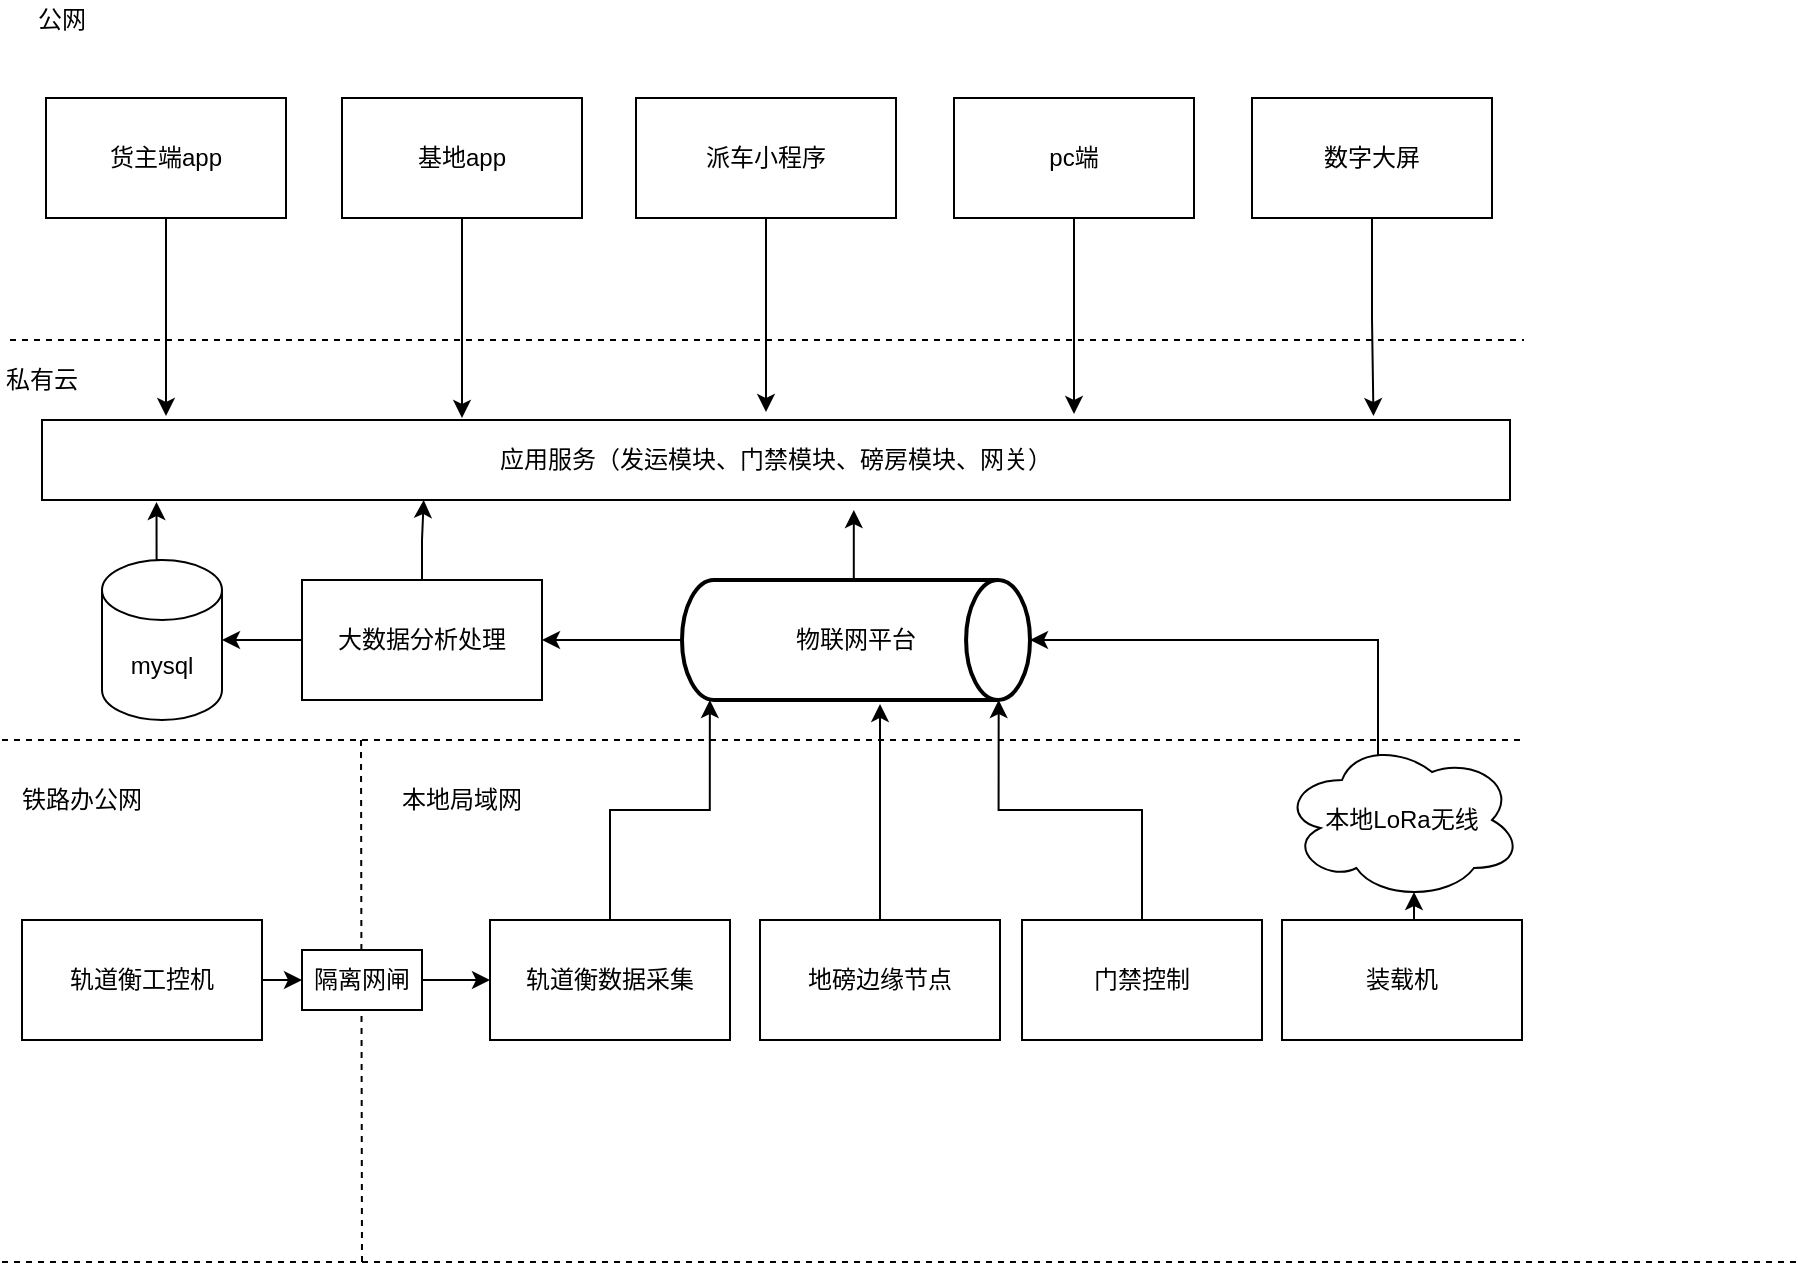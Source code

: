 <mxfile version="14.6.1" type="github">
  <diagram id="DBg23Ft4EOHM_xaeqgFh" name="Page-1">
    <mxGraphModel dx="1141" dy="619" grid="0" gridSize="10" guides="1" tooltips="1" connect="1" arrows="1" fold="1" page="0" pageScale="1" pageWidth="827" pageHeight="1169" math="0" shadow="0">
      <root>
        <mxCell id="0" />
        <mxCell id="1" parent="0" />
        <mxCell id="3gOpFJUrYChyAeatIPqP-2" value="" style="endArrow=none;dashed=1;html=1;" parent="1" edge="1">
          <mxGeometry width="50" height="50" relative="1" as="geometry">
            <mxPoint x="20" y="440" as="sourcePoint" />
            <mxPoint x="781" y="440" as="targetPoint" />
          </mxGeometry>
        </mxCell>
        <mxCell id="3gOpFJUrYChyAeatIPqP-3" value="私有云" style="text;html=1;strokeColor=none;fillColor=none;align=center;verticalAlign=middle;whiteSpace=wrap;rounded=0;" parent="1" vertex="1">
          <mxGeometry x="20" y="250" width="40" height="20" as="geometry" />
        </mxCell>
        <mxCell id="3gOpFJUrYChyAeatIPqP-4" value="铁路办公网" style="text;html=1;strokeColor=none;fillColor=none;align=center;verticalAlign=middle;whiteSpace=wrap;rounded=0;" parent="1" vertex="1">
          <mxGeometry x="20" y="460" width="80" height="20" as="geometry" />
        </mxCell>
        <mxCell id="3gOpFJUrYChyAeatIPqP-5" value="" style="endArrow=none;dashed=1;html=1;" parent="1" edge="1">
          <mxGeometry width="50" height="50" relative="1" as="geometry">
            <mxPoint x="20" y="701" as="sourcePoint" />
            <mxPoint x="919" y="701" as="targetPoint" />
          </mxGeometry>
        </mxCell>
        <mxCell id="3gOpFJUrYChyAeatIPqP-6" value="本地局域网" style="text;html=1;strokeColor=none;fillColor=none;align=center;verticalAlign=middle;whiteSpace=wrap;rounded=0;" parent="1" vertex="1">
          <mxGeometry x="210" y="460" width="80" height="20" as="geometry" />
        </mxCell>
        <mxCell id="3gOpFJUrYChyAeatIPqP-7" value="" style="endArrow=none;dashed=1;html=1;" parent="1" edge="1">
          <mxGeometry width="50" height="50" relative="1" as="geometry">
            <mxPoint x="200" y="701" as="sourcePoint" />
            <mxPoint x="199.5" y="440" as="targetPoint" />
          </mxGeometry>
        </mxCell>
        <mxCell id="3gOpFJUrYChyAeatIPqP-72" style="edgeStyle=orthogonalEdgeStyle;rounded=0;orthogonalLoop=1;jettySize=auto;html=1;exitX=0.5;exitY=0;exitDx=0;exitDy=0;entryX=0.569;entryY=1.033;entryDx=0;entryDy=0;entryPerimeter=0;" parent="1" source="3gOpFJUrYChyAeatIPqP-8" target="3gOpFJUrYChyAeatIPqP-35" edge="1">
          <mxGeometry relative="1" as="geometry" />
        </mxCell>
        <mxCell id="3gOpFJUrYChyAeatIPqP-8" value="地磅边缘节点" style="rounded=0;whiteSpace=wrap;html=1;" parent="1" vertex="1">
          <mxGeometry x="399" y="530" width="120" height="60" as="geometry" />
        </mxCell>
        <mxCell id="3gOpFJUrYChyAeatIPqP-12" style="edgeStyle=orthogonalEdgeStyle;rounded=0;orthogonalLoop=1;jettySize=auto;html=1;exitX=1;exitY=0.5;exitDx=0;exitDy=0;entryX=0;entryY=0.5;entryDx=0;entryDy=0;" parent="1" source="3gOpFJUrYChyAeatIPqP-9" target="3gOpFJUrYChyAeatIPqP-11" edge="1">
          <mxGeometry relative="1" as="geometry" />
        </mxCell>
        <mxCell id="3gOpFJUrYChyAeatIPqP-9" value="轨道衡工控机" style="rounded=0;whiteSpace=wrap;html=1;" parent="1" vertex="1">
          <mxGeometry x="30" y="530" width="120" height="60" as="geometry" />
        </mxCell>
        <mxCell id="3gOpFJUrYChyAeatIPqP-69" style="edgeStyle=orthogonalEdgeStyle;rounded=0;orthogonalLoop=1;jettySize=auto;html=1;exitX=0.5;exitY=0;exitDx=0;exitDy=0;entryX=0.08;entryY=1;entryDx=0;entryDy=0;entryPerimeter=0;" parent="1" source="3gOpFJUrYChyAeatIPqP-10" target="3gOpFJUrYChyAeatIPqP-35" edge="1">
          <mxGeometry relative="1" as="geometry" />
        </mxCell>
        <mxCell id="3gOpFJUrYChyAeatIPqP-10" value="轨道衡数据采集" style="rounded=0;whiteSpace=wrap;html=1;" parent="1" vertex="1">
          <mxGeometry x="264" y="530" width="120" height="60" as="geometry" />
        </mxCell>
        <mxCell id="3gOpFJUrYChyAeatIPqP-13" style="edgeStyle=orthogonalEdgeStyle;rounded=0;orthogonalLoop=1;jettySize=auto;html=1;exitX=1;exitY=0.5;exitDx=0;exitDy=0;entryX=0;entryY=0.5;entryDx=0;entryDy=0;" parent="1" source="3gOpFJUrYChyAeatIPqP-11" target="3gOpFJUrYChyAeatIPqP-10" edge="1">
          <mxGeometry relative="1" as="geometry" />
        </mxCell>
        <mxCell id="3gOpFJUrYChyAeatIPqP-11" value="隔离网闸" style="rounded=0;whiteSpace=wrap;html=1;" parent="1" vertex="1">
          <mxGeometry x="170" y="545" width="60" height="30" as="geometry" />
        </mxCell>
        <mxCell id="hYvKxtE7ZwwdJgqlN6lU-1" style="edgeStyle=orthogonalEdgeStyle;rounded=0;orthogonalLoop=1;jettySize=auto;html=1;exitX=0.5;exitY=1;exitDx=0;exitDy=0;" edge="1" parent="1" source="3gOpFJUrYChyAeatIPqP-16">
          <mxGeometry relative="1" as="geometry">
            <mxPoint x="102" y="278" as="targetPoint" />
          </mxGeometry>
        </mxCell>
        <mxCell id="3gOpFJUrYChyAeatIPqP-16" value="货主端app" style="rounded=0;whiteSpace=wrap;html=1;" parent="1" vertex="1">
          <mxGeometry x="42" y="119" width="120" height="60" as="geometry" />
        </mxCell>
        <mxCell id="hYvKxtE7ZwwdJgqlN6lU-3" style="edgeStyle=orthogonalEdgeStyle;rounded=0;orthogonalLoop=1;jettySize=auto;html=1;exitX=0.5;exitY=1;exitDx=0;exitDy=0;" edge="1" parent="1" source="3gOpFJUrYChyAeatIPqP-17">
          <mxGeometry relative="1" as="geometry">
            <mxPoint x="250" y="279" as="targetPoint" />
          </mxGeometry>
        </mxCell>
        <mxCell id="3gOpFJUrYChyAeatIPqP-17" value="基地app" style="rounded=0;whiteSpace=wrap;html=1;" parent="1" vertex="1">
          <mxGeometry x="190" y="119" width="120" height="60" as="geometry" />
        </mxCell>
        <mxCell id="hYvKxtE7ZwwdJgqlN6lU-4" style="edgeStyle=orthogonalEdgeStyle;rounded=0;orthogonalLoop=1;jettySize=auto;html=1;exitX=0.5;exitY=1;exitDx=0;exitDy=0;" edge="1" parent="1" source="3gOpFJUrYChyAeatIPqP-18">
          <mxGeometry relative="1" as="geometry">
            <mxPoint x="402" y="276" as="targetPoint" />
          </mxGeometry>
        </mxCell>
        <mxCell id="3gOpFJUrYChyAeatIPqP-18" value="派车小程序" style="rounded=0;whiteSpace=wrap;html=1;" parent="1" vertex="1">
          <mxGeometry x="337" y="119" width="130" height="60" as="geometry" />
        </mxCell>
        <mxCell id="3gOpFJUrYChyAeatIPqP-60" style="edgeStyle=orthogonalEdgeStyle;rounded=0;orthogonalLoop=1;jettySize=auto;html=1;exitX=0.5;exitY=0;exitDx=0;exitDy=0;entryX=0.91;entryY=1;entryDx=0;entryDy=0;entryPerimeter=0;" parent="1" source="3gOpFJUrYChyAeatIPqP-22" target="3gOpFJUrYChyAeatIPqP-35" edge="1">
          <mxGeometry relative="1" as="geometry" />
        </mxCell>
        <mxCell id="3gOpFJUrYChyAeatIPqP-22" value="门禁控制" style="rounded=0;whiteSpace=wrap;html=1;" parent="1" vertex="1">
          <mxGeometry x="530" y="530" width="120" height="60" as="geometry" />
        </mxCell>
        <mxCell id="hYvKxtE7ZwwdJgqlN6lU-6" style="edgeStyle=orthogonalEdgeStyle;rounded=0;orthogonalLoop=1;jettySize=auto;html=1;exitX=0.5;exitY=1;exitDx=0;exitDy=0;entryX=0.907;entryY=-0.05;entryDx=0;entryDy=0;entryPerimeter=0;" edge="1" parent="1" source="3gOpFJUrYChyAeatIPqP-25" target="3gOpFJUrYChyAeatIPqP-31">
          <mxGeometry relative="1" as="geometry" />
        </mxCell>
        <mxCell id="3gOpFJUrYChyAeatIPqP-25" value="数字大屏" style="rounded=0;whiteSpace=wrap;html=1;" parent="1" vertex="1">
          <mxGeometry x="645" y="119" width="120" height="60" as="geometry" />
        </mxCell>
        <mxCell id="3gOpFJUrYChyAeatIPqP-28" value="" style="endArrow=none;dashed=1;html=1;" parent="1" edge="1">
          <mxGeometry width="50" height="50" relative="1" as="geometry">
            <mxPoint x="24" y="240" as="sourcePoint" />
            <mxPoint x="781" y="240" as="targetPoint" />
          </mxGeometry>
        </mxCell>
        <mxCell id="3gOpFJUrYChyAeatIPqP-47" style="edgeStyle=orthogonalEdgeStyle;rounded=0;orthogonalLoop=1;jettySize=auto;html=1;exitX=0;exitY=0.5;exitDx=0;exitDy=0;entryX=1;entryY=0.5;entryDx=0;entryDy=0;entryPerimeter=0;" parent="1" source="3gOpFJUrYChyAeatIPqP-30" target="3gOpFJUrYChyAeatIPqP-36" edge="1">
          <mxGeometry relative="1" as="geometry" />
        </mxCell>
        <mxCell id="3gOpFJUrYChyAeatIPqP-63" style="edgeStyle=orthogonalEdgeStyle;rounded=0;orthogonalLoop=1;jettySize=auto;html=1;exitX=0.5;exitY=0;exitDx=0;exitDy=0;entryX=0.26;entryY=1;entryDx=0;entryDy=0;entryPerimeter=0;" parent="1" source="3gOpFJUrYChyAeatIPqP-30" target="3gOpFJUrYChyAeatIPqP-31" edge="1">
          <mxGeometry relative="1" as="geometry" />
        </mxCell>
        <mxCell id="3gOpFJUrYChyAeatIPqP-30" value="大数据分析处理" style="rounded=0;whiteSpace=wrap;html=1;" parent="1" vertex="1">
          <mxGeometry x="170" y="360" width="120" height="60" as="geometry" />
        </mxCell>
        <mxCell id="3gOpFJUrYChyAeatIPqP-31" value="应用服务（发运模块、门禁模块、磅房模块、网关）" style="rounded=0;whiteSpace=wrap;html=1;" parent="1" vertex="1">
          <mxGeometry x="40" y="280" width="734" height="40" as="geometry" />
        </mxCell>
        <mxCell id="3gOpFJUrYChyAeatIPqP-70" style="edgeStyle=orthogonalEdgeStyle;rounded=0;orthogonalLoop=1;jettySize=auto;html=1;exitX=0;exitY=0.5;exitDx=0;exitDy=0;exitPerimeter=0;entryX=1;entryY=0.5;entryDx=0;entryDy=0;" parent="1" source="3gOpFJUrYChyAeatIPqP-35" target="3gOpFJUrYChyAeatIPqP-30" edge="1">
          <mxGeometry relative="1" as="geometry" />
        </mxCell>
        <mxCell id="3gOpFJUrYChyAeatIPqP-71" style="edgeStyle=orthogonalEdgeStyle;rounded=0;orthogonalLoop=1;jettySize=auto;html=1;exitX=0.5;exitY=0;exitDx=0;exitDy=0;exitPerimeter=0;entryX=0.553;entryY=1.125;entryDx=0;entryDy=0;entryPerimeter=0;" parent="1" source="3gOpFJUrYChyAeatIPqP-35" target="3gOpFJUrYChyAeatIPqP-31" edge="1">
          <mxGeometry relative="1" as="geometry" />
        </mxCell>
        <mxCell id="3gOpFJUrYChyAeatIPqP-35" value="物联网平台" style="strokeWidth=2;html=1;shape=mxgraph.flowchart.direct_data;whiteSpace=wrap;" parent="1" vertex="1">
          <mxGeometry x="360" y="360" width="174" height="60" as="geometry" />
        </mxCell>
        <mxCell id="3gOpFJUrYChyAeatIPqP-62" style="edgeStyle=orthogonalEdgeStyle;rounded=0;orthogonalLoop=1;jettySize=auto;html=1;exitX=0.5;exitY=0;exitDx=0;exitDy=0;exitPerimeter=0;entryX=0.078;entryY=1.025;entryDx=0;entryDy=0;entryPerimeter=0;" parent="1" source="3gOpFJUrYChyAeatIPqP-36" target="3gOpFJUrYChyAeatIPqP-31" edge="1">
          <mxGeometry relative="1" as="geometry" />
        </mxCell>
        <mxCell id="3gOpFJUrYChyAeatIPqP-36" value="mysql" style="shape=cylinder3;whiteSpace=wrap;html=1;boundedLbl=1;backgroundOutline=1;size=15;" parent="1" vertex="1">
          <mxGeometry x="70" y="350" width="60" height="80" as="geometry" />
        </mxCell>
        <mxCell id="3gOpFJUrYChyAeatIPqP-50" value="公网" style="text;html=1;strokeColor=none;fillColor=none;align=center;verticalAlign=middle;whiteSpace=wrap;rounded=0;" parent="1" vertex="1">
          <mxGeometry x="30" y="70" width="40" height="20" as="geometry" />
        </mxCell>
        <mxCell id="3gOpFJUrYChyAeatIPqP-66" style="edgeStyle=orthogonalEdgeStyle;rounded=0;orthogonalLoop=1;jettySize=auto;html=1;exitX=0.5;exitY=0;exitDx=0;exitDy=0;entryX=0.55;entryY=0.95;entryDx=0;entryDy=0;entryPerimeter=0;" parent="1" source="3gOpFJUrYChyAeatIPqP-64" target="3gOpFJUrYChyAeatIPqP-65" edge="1">
          <mxGeometry relative="1" as="geometry" />
        </mxCell>
        <mxCell id="3gOpFJUrYChyAeatIPqP-64" value="装载机" style="rounded=0;whiteSpace=wrap;html=1;" parent="1" vertex="1">
          <mxGeometry x="660" y="530" width="120" height="60" as="geometry" />
        </mxCell>
        <mxCell id="3gOpFJUrYChyAeatIPqP-67" style="edgeStyle=orthogonalEdgeStyle;rounded=0;orthogonalLoop=1;jettySize=auto;html=1;exitX=0.4;exitY=0.1;exitDx=0;exitDy=0;exitPerimeter=0;entryX=1;entryY=0.5;entryDx=0;entryDy=0;entryPerimeter=0;" parent="1" source="3gOpFJUrYChyAeatIPqP-65" target="3gOpFJUrYChyAeatIPqP-35" edge="1">
          <mxGeometry relative="1" as="geometry">
            <Array as="points">
              <mxPoint x="708" y="390" />
            </Array>
          </mxGeometry>
        </mxCell>
        <mxCell id="3gOpFJUrYChyAeatIPqP-65" value="本地LoRa无线" style="ellipse;shape=cloud;whiteSpace=wrap;html=1;" parent="1" vertex="1">
          <mxGeometry x="660" y="440" width="120" height="80" as="geometry" />
        </mxCell>
        <mxCell id="hYvKxtE7ZwwdJgqlN6lU-5" style="edgeStyle=orthogonalEdgeStyle;rounded=0;orthogonalLoop=1;jettySize=auto;html=1;exitX=0.5;exitY=1;exitDx=0;exitDy=0;" edge="1" parent="1" source="3gOpFJUrYChyAeatIPqP-73">
          <mxGeometry relative="1" as="geometry">
            <mxPoint x="556" y="277" as="targetPoint" />
          </mxGeometry>
        </mxCell>
        <mxCell id="3gOpFJUrYChyAeatIPqP-73" value="pc端" style="rounded=0;whiteSpace=wrap;html=1;" parent="1" vertex="1">
          <mxGeometry x="496" y="119" width="120" height="60" as="geometry" />
        </mxCell>
      </root>
    </mxGraphModel>
  </diagram>
</mxfile>
